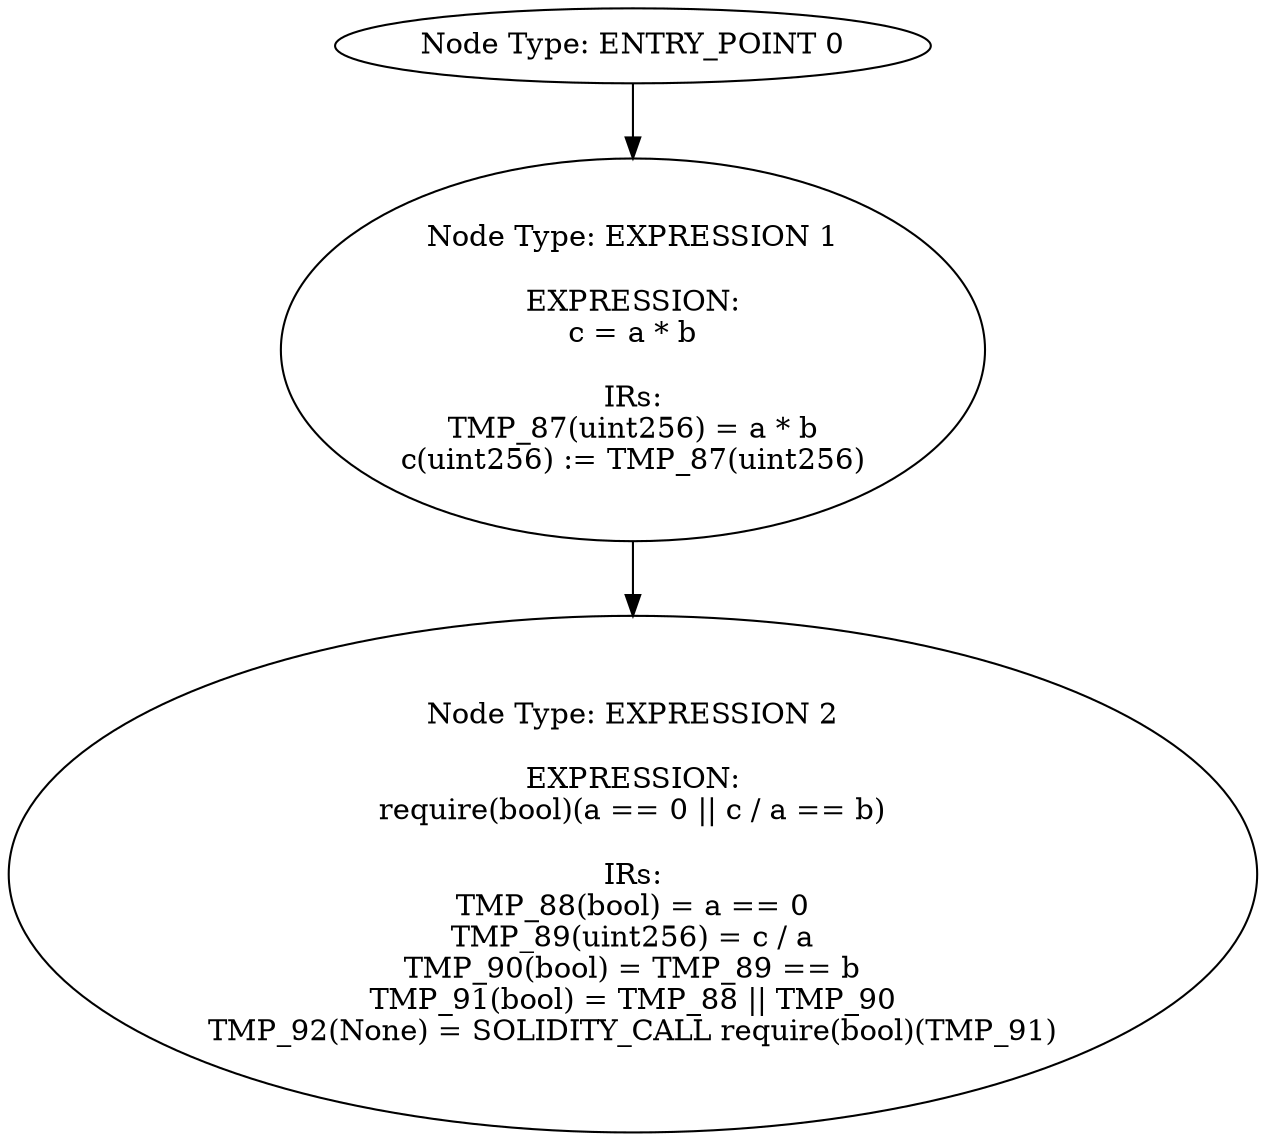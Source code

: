 digraph{
0[label="Node Type: ENTRY_POINT 0
"];
0->1;
1[label="Node Type: EXPRESSION 1

EXPRESSION:
c = a * b

IRs:
TMP_87(uint256) = a * b
c(uint256) := TMP_87(uint256)"];
1->2;
2[label="Node Type: EXPRESSION 2

EXPRESSION:
require(bool)(a == 0 || c / a == b)

IRs:
TMP_88(bool) = a == 0
TMP_89(uint256) = c / a
TMP_90(bool) = TMP_89 == b
TMP_91(bool) = TMP_88 || TMP_90
TMP_92(None) = SOLIDITY_CALL require(bool)(TMP_91)"];
}
